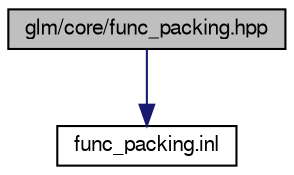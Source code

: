 digraph "glm/core/func_packing.hpp"
{
  edge [fontname="FreeSans",fontsize="10",labelfontname="FreeSans",labelfontsize="10"];
  node [fontname="FreeSans",fontsize="10",shape=record];
  Node1 [label="glm/core/func_packing.hpp",height=0.2,width=0.4,color="black", fillcolor="grey75", style="filled" fontcolor="black"];
  Node1 -> Node2 [color="midnightblue",fontsize="10",style="solid",fontname="FreeSans"];
  Node2 [label="func_packing.inl",height=0.2,width=0.4,color="black", fillcolor="white", style="filled",URL="$d6/dd9/func__packing_8inl.html"];
}
